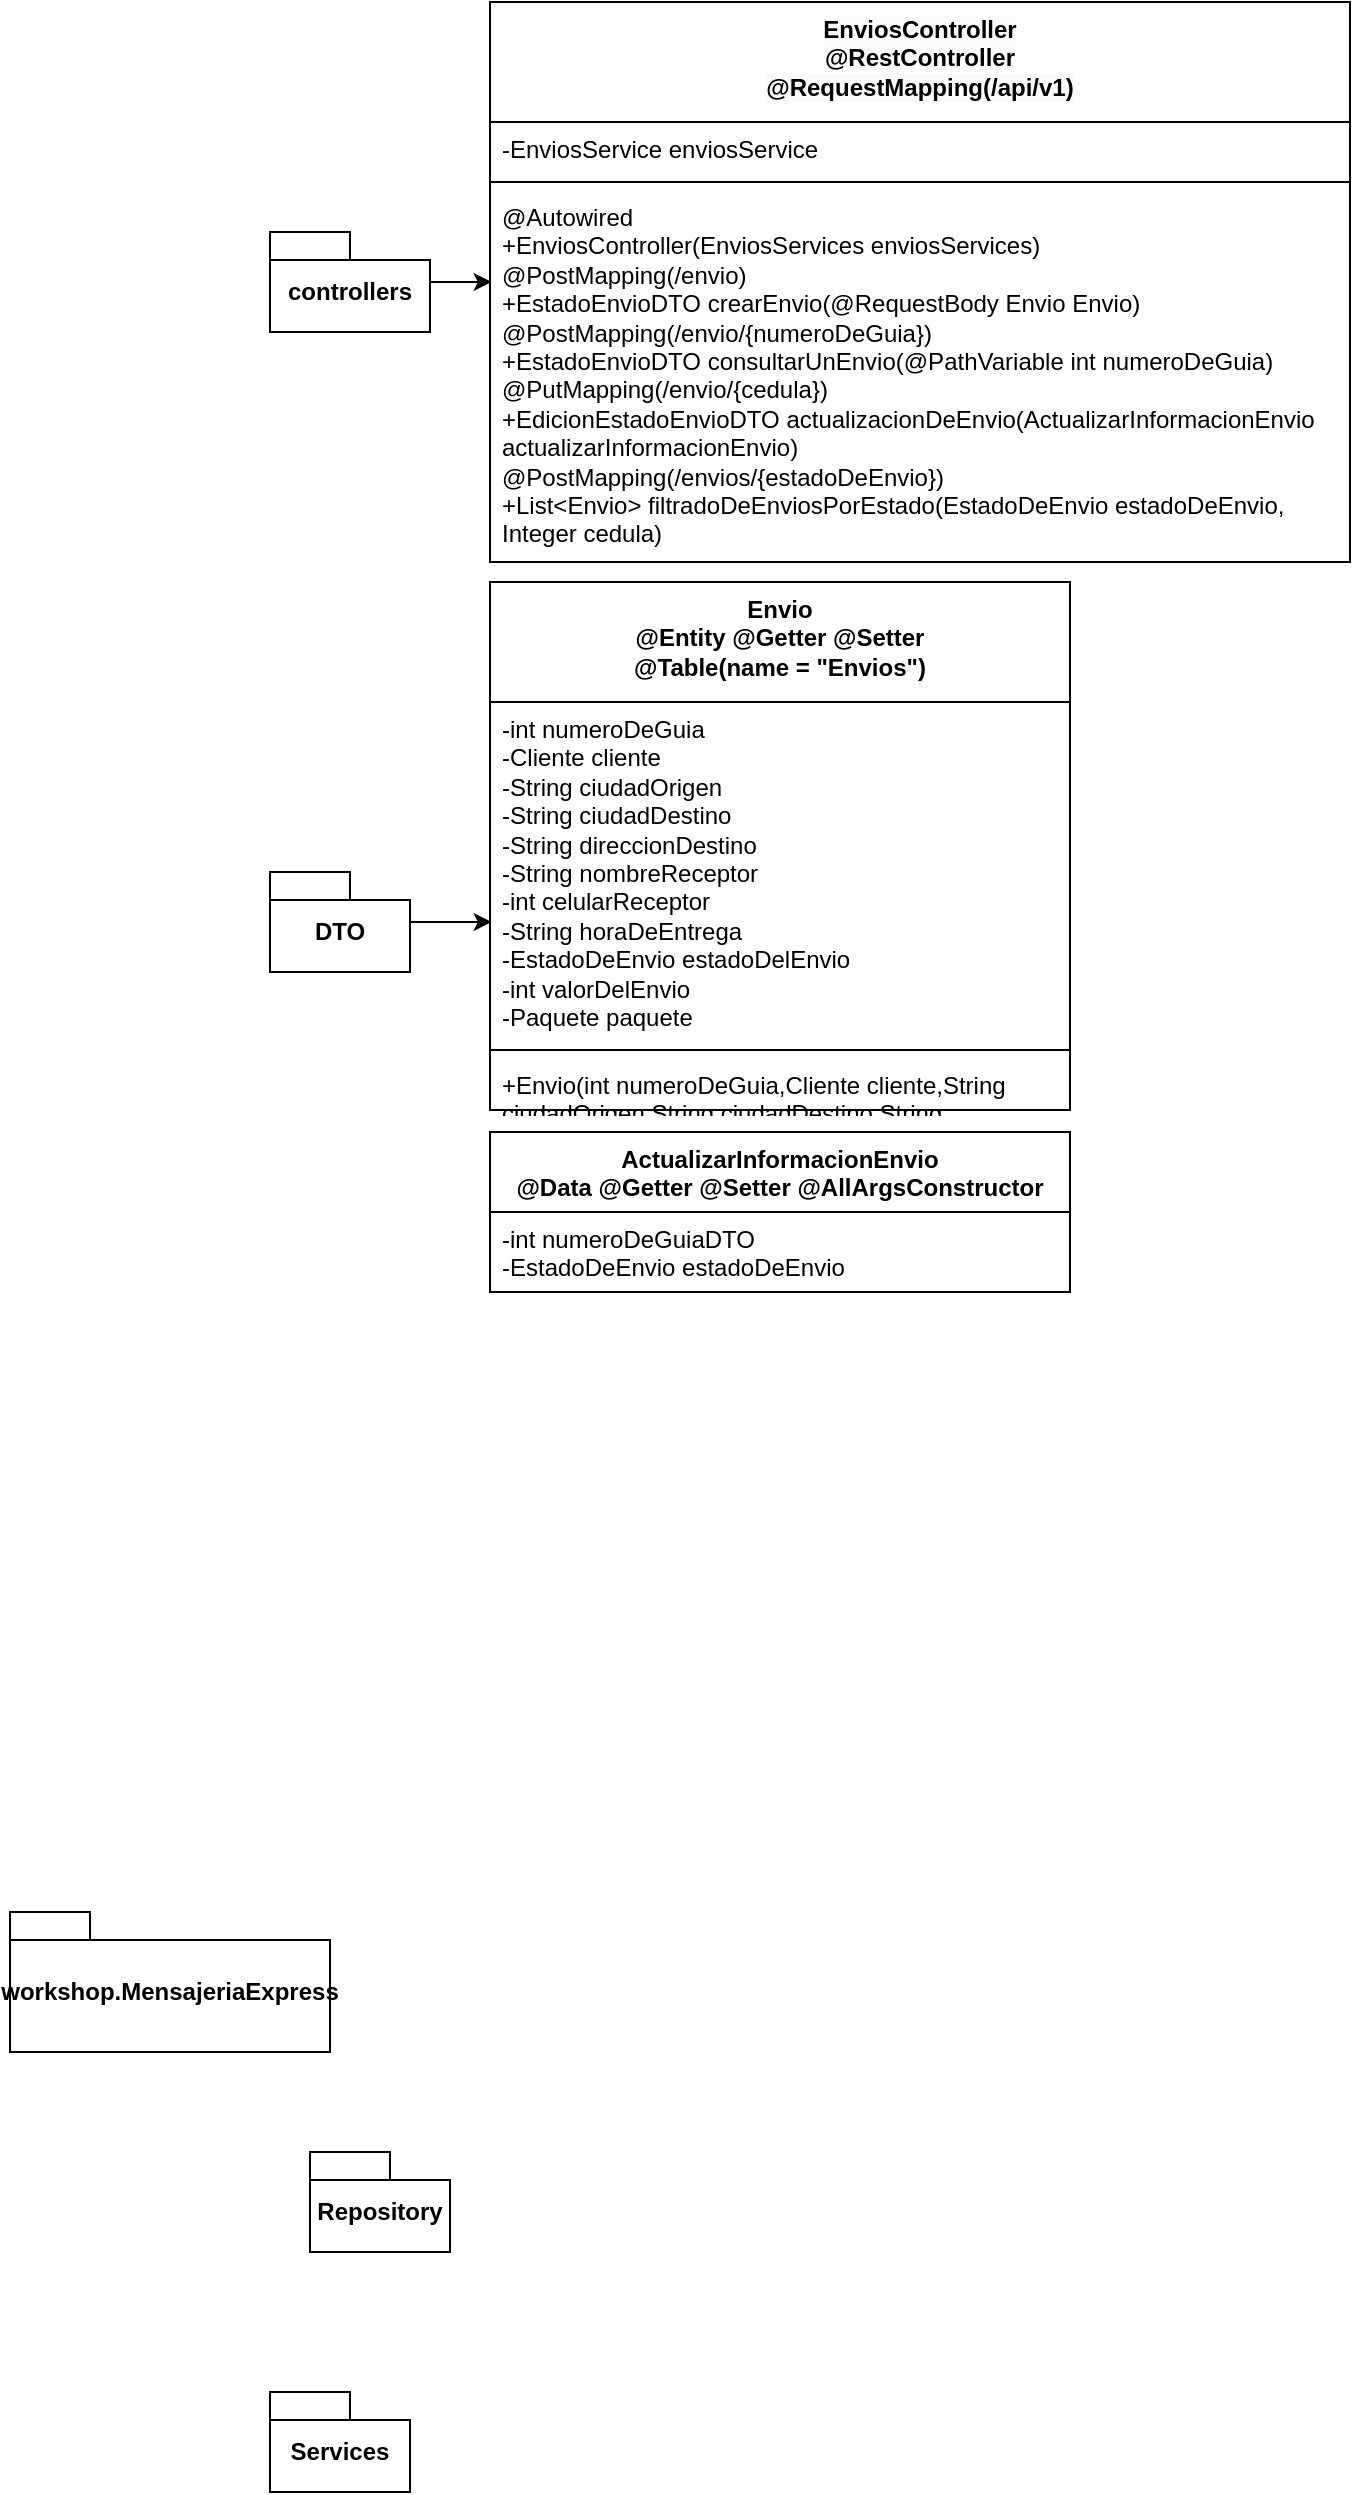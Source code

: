 <mxfile version="21.2.1" type="github">
  <diagram name="Página-1" id="pgV8BqA2NS5M2HsJzy0s">
    <mxGraphModel dx="351" dy="1901" grid="1" gridSize="10" guides="1" tooltips="1" connect="1" arrows="1" fold="1" page="1" pageScale="1" pageWidth="827" pageHeight="1169" math="0" shadow="0">
      <root>
        <mxCell id="0" />
        <mxCell id="1" parent="0" />
        <mxCell id="asgHCUKytAaO8PrQ0lD8-1" value="workshop.MensajeriaExpress" style="shape=folder;fontStyle=1;spacingTop=10;tabWidth=40;tabHeight=14;tabPosition=left;html=1;whiteSpace=wrap;" vertex="1" parent="1">
          <mxGeometry x="30" y="870" width="160" height="70" as="geometry" />
        </mxCell>
        <mxCell id="asgHCUKytAaO8PrQ0lD8-10" style="edgeStyle=orthogonalEdgeStyle;rounded=0;orthogonalLoop=1;jettySize=auto;html=1;entryX=0.002;entryY=0.247;entryDx=0;entryDy=0;entryPerimeter=0;" edge="1" parent="1" source="asgHCUKytAaO8PrQ0lD8-2" target="asgHCUKytAaO8PrQ0lD8-9">
          <mxGeometry relative="1" as="geometry">
            <mxPoint x="290" y="90" as="targetPoint" />
          </mxGeometry>
        </mxCell>
        <mxCell id="asgHCUKytAaO8PrQ0lD8-2" value="controllers" style="shape=folder;fontStyle=1;spacingTop=10;tabWidth=40;tabHeight=14;tabPosition=left;html=1;whiteSpace=wrap;" vertex="1" parent="1">
          <mxGeometry x="160" y="30" width="80" height="50" as="geometry" />
        </mxCell>
        <mxCell id="asgHCUKytAaO8PrQ0lD8-15" style="edgeStyle=orthogonalEdgeStyle;rounded=0;orthogonalLoop=1;jettySize=auto;html=1;entryX=0.003;entryY=0.647;entryDx=0;entryDy=0;entryPerimeter=0;" edge="1" parent="1" source="asgHCUKytAaO8PrQ0lD8-3" target="asgHCUKytAaO8PrQ0lD8-12">
          <mxGeometry relative="1" as="geometry" />
        </mxCell>
        <mxCell id="asgHCUKytAaO8PrQ0lD8-3" value="DTO" style="shape=folder;fontStyle=1;spacingTop=10;tabWidth=40;tabHeight=14;tabPosition=left;html=1;whiteSpace=wrap;" vertex="1" parent="1">
          <mxGeometry x="160" y="350" width="70" height="50" as="geometry" />
        </mxCell>
        <mxCell id="asgHCUKytAaO8PrQ0lD8-4" value="Repository" style="shape=folder;fontStyle=1;spacingTop=10;tabWidth=40;tabHeight=14;tabPosition=left;html=1;whiteSpace=wrap;" vertex="1" parent="1">
          <mxGeometry x="180" y="990" width="70" height="50" as="geometry" />
        </mxCell>
        <mxCell id="asgHCUKytAaO8PrQ0lD8-5" value="Services" style="shape=folder;fontStyle=1;spacingTop=10;tabWidth=40;tabHeight=14;tabPosition=left;html=1;whiteSpace=wrap;" vertex="1" parent="1">
          <mxGeometry x="160" y="1110" width="70" height="50" as="geometry" />
        </mxCell>
        <mxCell id="asgHCUKytAaO8PrQ0lD8-6" value="&lt;span style=&quot;color: rgb(0, 0, 0); font-family: Helvetica; font-size: 12px; font-style: normal; font-variant-ligatures: normal; font-variant-caps: normal; font-weight: 700; letter-spacing: normal; orphans: 2; text-align: center; text-indent: 0px; text-transform: none; widows: 2; word-spacing: 0px; -webkit-text-stroke-width: 0px; background-color: rgb(251, 251, 251); text-decoration-thickness: initial; text-decoration-style: initial; text-decoration-color: initial; float: none; display: inline !important;&quot;&gt;EnviosController&lt;/span&gt;&lt;br style=&quot;border-color: var(--border-color); color: rgb(0, 0, 0); font-family: Helvetica; font-size: 12px; font-style: normal; font-variant-ligatures: normal; font-variant-caps: normal; font-weight: 700; letter-spacing: normal; orphans: 2; text-align: center; text-indent: 0px; text-transform: none; widows: 2; word-spacing: 0px; -webkit-text-stroke-width: 0px; background-color: rgb(251, 251, 251); text-decoration-thickness: initial; text-decoration-style: initial; text-decoration-color: initial;&quot;&gt;&lt;span style=&quot;color: rgb(0, 0, 0); font-family: Helvetica; font-size: 12px; font-style: normal; font-variant-ligatures: normal; font-variant-caps: normal; font-weight: 700; letter-spacing: normal; orphans: 2; text-align: center; text-indent: 0px; text-transform: none; widows: 2; word-spacing: 0px; -webkit-text-stroke-width: 0px; background-color: rgb(251, 251, 251); text-decoration-thickness: initial; text-decoration-style: initial; text-decoration-color: initial; float: none; display: inline !important;&quot;&gt;@RestController&lt;/span&gt;&lt;br style=&quot;border-color: var(--border-color); color: rgb(0, 0, 0); font-family: Helvetica; font-size: 12px; font-style: normal; font-variant-ligatures: normal; font-variant-caps: normal; font-weight: 700; letter-spacing: normal; orphans: 2; text-align: center; text-indent: 0px; text-transform: none; widows: 2; word-spacing: 0px; -webkit-text-stroke-width: 0px; background-color: rgb(251, 251, 251); text-decoration-thickness: initial; text-decoration-style: initial; text-decoration-color: initial;&quot;&gt;&lt;span style=&quot;color: rgb(0, 0, 0); font-family: Helvetica; font-size: 12px; font-style: normal; font-variant-ligatures: normal; font-variant-caps: normal; font-weight: 700; letter-spacing: normal; orphans: 2; text-align: center; text-indent: 0px; text-transform: none; widows: 2; word-spacing: 0px; -webkit-text-stroke-width: 0px; background-color: rgb(251, 251, 251); text-decoration-thickness: initial; text-decoration-style: initial; text-decoration-color: initial; float: none; display: inline !important;&quot;&gt;@RequestMapping(/api/v1)&lt;/span&gt;&lt;br&gt;" style="swimlane;fontStyle=1;align=center;verticalAlign=top;childLayout=stackLayout;horizontal=1;startSize=60;horizontalStack=0;resizeParent=1;resizeParentMax=0;resizeLast=0;collapsible=1;marginBottom=0;whiteSpace=wrap;html=1;" vertex="1" parent="1">
          <mxGeometry x="270" y="-85" width="430" height="280" as="geometry">
            <mxRectangle x="330" y="60" width="190" height="60" as="alternateBounds" />
          </mxGeometry>
        </mxCell>
        <mxCell id="asgHCUKytAaO8PrQ0lD8-7" value="-EnviosService enviosService" style="text;strokeColor=none;fillColor=none;align=left;verticalAlign=top;spacingLeft=4;spacingRight=4;overflow=hidden;rotatable=0;points=[[0,0.5],[1,0.5]];portConstraint=eastwest;whiteSpace=wrap;html=1;" vertex="1" parent="asgHCUKytAaO8PrQ0lD8-6">
          <mxGeometry y="60" width="430" height="26" as="geometry" />
        </mxCell>
        <mxCell id="asgHCUKytAaO8PrQ0lD8-8" value="" style="line;strokeWidth=1;fillColor=none;align=left;verticalAlign=middle;spacingTop=-1;spacingLeft=3;spacingRight=3;rotatable=0;labelPosition=right;points=[];portConstraint=eastwest;strokeColor=inherit;" vertex="1" parent="asgHCUKytAaO8PrQ0lD8-6">
          <mxGeometry y="86" width="430" height="8" as="geometry" />
        </mxCell>
        <mxCell id="asgHCUKytAaO8PrQ0lD8-9" value="@Autowired&lt;br&gt;+EnviosController(EnviosServices enviosServices)&lt;br&gt;@PostMapping(/envio)&lt;br&gt;+EstadoEnvioDTO crearEnvio(@RequestBody Envio Envio)&lt;br&gt;@PostMapping(/envio/{numeroDeGuia})&lt;br&gt;+EstadoEnvioDTO consultarUnEnvio(@PathVariable int numeroDeGuia)&lt;br&gt;@PutMapping(/envio/{cedula})&lt;br&gt;+EdicionEstadoEnvioDTO actualizacionDeEnvio(ActualizarInformacionEnvio actualizarInformacionEnvio)&lt;br&gt;@PostMapping(/envios/{estadoDeEnvio})&lt;br&gt;+List&amp;lt;Envio&amp;gt; filtradoDeEnviosPorEstado(EstadoDeEnvio estadoDeEnvio, Integer cedula)&lt;br&gt;" style="text;strokeColor=none;fillColor=none;align=left;verticalAlign=top;spacingLeft=4;spacingRight=4;overflow=hidden;rotatable=0;points=[[0,0.5],[1,0.5]];portConstraint=eastwest;whiteSpace=wrap;html=1;" vertex="1" parent="asgHCUKytAaO8PrQ0lD8-6">
          <mxGeometry y="94" width="430" height="186" as="geometry" />
        </mxCell>
        <mxCell id="asgHCUKytAaO8PrQ0lD8-11" value="Envio&lt;br&gt;@Entity @Getter @Setter&lt;br&gt;@Table(name = &quot;Envios&quot;)" style="swimlane;fontStyle=1;align=center;verticalAlign=top;childLayout=stackLayout;horizontal=1;startSize=60;horizontalStack=0;resizeParent=1;resizeParentMax=0;resizeLast=0;collapsible=1;marginBottom=0;whiteSpace=wrap;html=1;" vertex="1" parent="1">
          <mxGeometry x="270" y="205" width="290" height="264" as="geometry" />
        </mxCell>
        <mxCell id="asgHCUKytAaO8PrQ0lD8-12" value="-int numeroDeGuia&lt;br&gt;-Cliente cliente&lt;br&gt;-String ciudadOrigen&lt;br&gt;-String ciudadDestino&lt;br&gt;-String direccionDestino&lt;br&gt;-String nombreReceptor&lt;br&gt;-int celularReceptor&lt;br&gt;-String horaDeEntrega&lt;br&gt;-EstadoDeEnvio estadoDelEnvio&lt;br&gt;-int valorDelEnvio&lt;br&gt;-Paquete paquete" style="text;strokeColor=none;fillColor=none;align=left;verticalAlign=top;spacingLeft=4;spacingRight=4;overflow=hidden;rotatable=0;points=[[0,0.5],[1,0.5]];portConstraint=eastwest;whiteSpace=wrap;html=1;" vertex="1" parent="asgHCUKytAaO8PrQ0lD8-11">
          <mxGeometry y="60" width="290" height="170" as="geometry" />
        </mxCell>
        <mxCell id="asgHCUKytAaO8PrQ0lD8-13" value="" style="line;strokeWidth=1;fillColor=none;align=left;verticalAlign=middle;spacingTop=-1;spacingLeft=3;spacingRight=3;rotatable=0;labelPosition=right;points=[];portConstraint=eastwest;strokeColor=inherit;" vertex="1" parent="asgHCUKytAaO8PrQ0lD8-11">
          <mxGeometry y="230" width="290" height="8" as="geometry" />
        </mxCell>
        <mxCell id="asgHCUKytAaO8PrQ0lD8-14" value="+Envio(int numeroDeGuia,Cliente cliente,String ciudadOrigen,String ciudadDestino,String direccionDestino,String nombreReceptor,int celularReceptor,String horaDeEntrega,EstadoDeEnvio estadoDelEnvio,int valorDelEnvio,Paquete paquete)" style="text;strokeColor=none;fillColor=none;align=left;verticalAlign=top;spacingLeft=4;spacingRight=4;overflow=hidden;rotatable=0;points=[[0,0.5],[1,0.5]];portConstraint=eastwest;whiteSpace=wrap;html=1;" vertex="1" parent="asgHCUKytAaO8PrQ0lD8-11">
          <mxGeometry y="238" width="290" height="26" as="geometry" />
        </mxCell>
        <mxCell id="asgHCUKytAaO8PrQ0lD8-16" value="ActualizarInformacionEnvio&lt;br&gt;@Data @Getter @Setter @AllArgsConstructor" style="swimlane;fontStyle=1;align=center;verticalAlign=top;childLayout=stackLayout;horizontal=1;startSize=40;horizontalStack=0;resizeParent=1;resizeParentMax=0;resizeLast=0;collapsible=1;marginBottom=0;whiteSpace=wrap;html=1;" vertex="1" parent="1">
          <mxGeometry x="270" y="480" width="290" height="80" as="geometry" />
        </mxCell>
        <mxCell id="asgHCUKytAaO8PrQ0lD8-17" value="-int numeroDeGuiaDTO&lt;br&gt;-EstadoDeEnvio estadoDeEnvio" style="text;strokeColor=none;fillColor=none;align=left;verticalAlign=top;spacingLeft=4;spacingRight=4;overflow=hidden;rotatable=0;points=[[0,0.5],[1,0.5]];portConstraint=eastwest;whiteSpace=wrap;html=1;" vertex="1" parent="asgHCUKytAaO8PrQ0lD8-16">
          <mxGeometry y="40" width="290" height="40" as="geometry" />
        </mxCell>
      </root>
    </mxGraphModel>
  </diagram>
</mxfile>
